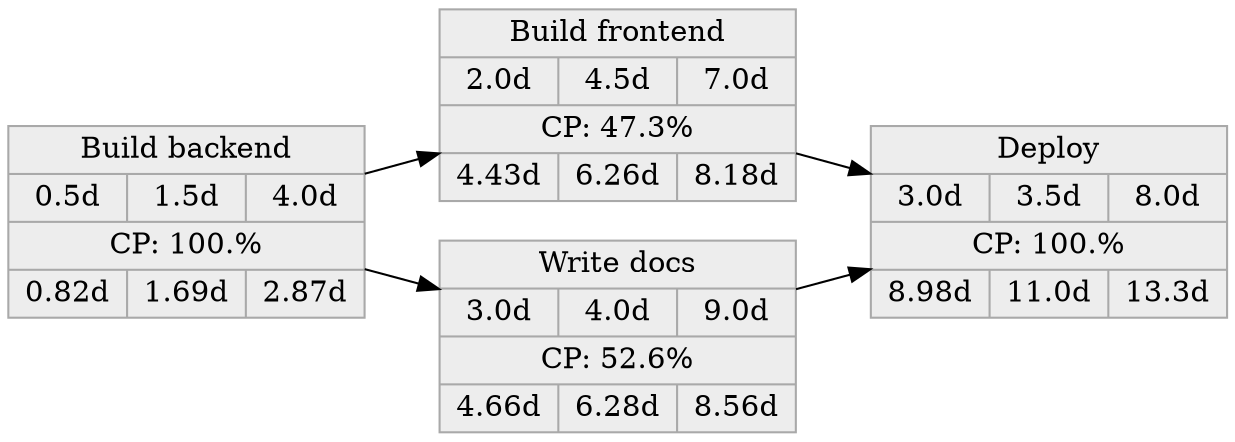 digraph 
{
node [shape=Mrecord]
rankdir=LR
  node [color="darkgray" fillcolor="grey93" style="filled" height=".1" shape="record"]
  "TaskID 0" [label="Build backend|{0.5d|1.5d|4.0d}|CP: 100.%|{0.82d |1.69d | 2.87d }"]
  "TaskID 1" [label="Build frontend|{2.0d|4.5d|7.0d}|CP: 47.3%|{4.43d |6.26d | 8.18d }"]
  "TaskID 2" [label="Write docs|{3.0d|4.0d|9.0d}|CP: 52.6%|{4.66d |6.28d | 8.56d }"]
  "TaskID 3" [label="Deploy|{3.0d|3.5d|8.0d}|CP: 100.%|{8.98d |11.0d | 13.3d }"]
  "TaskID 0" -> "TaskID 1"
  "TaskID 0" -> "TaskID 2"
  "TaskID 1" -> "TaskID 3"
  "TaskID 2" -> "TaskID 3"
}
